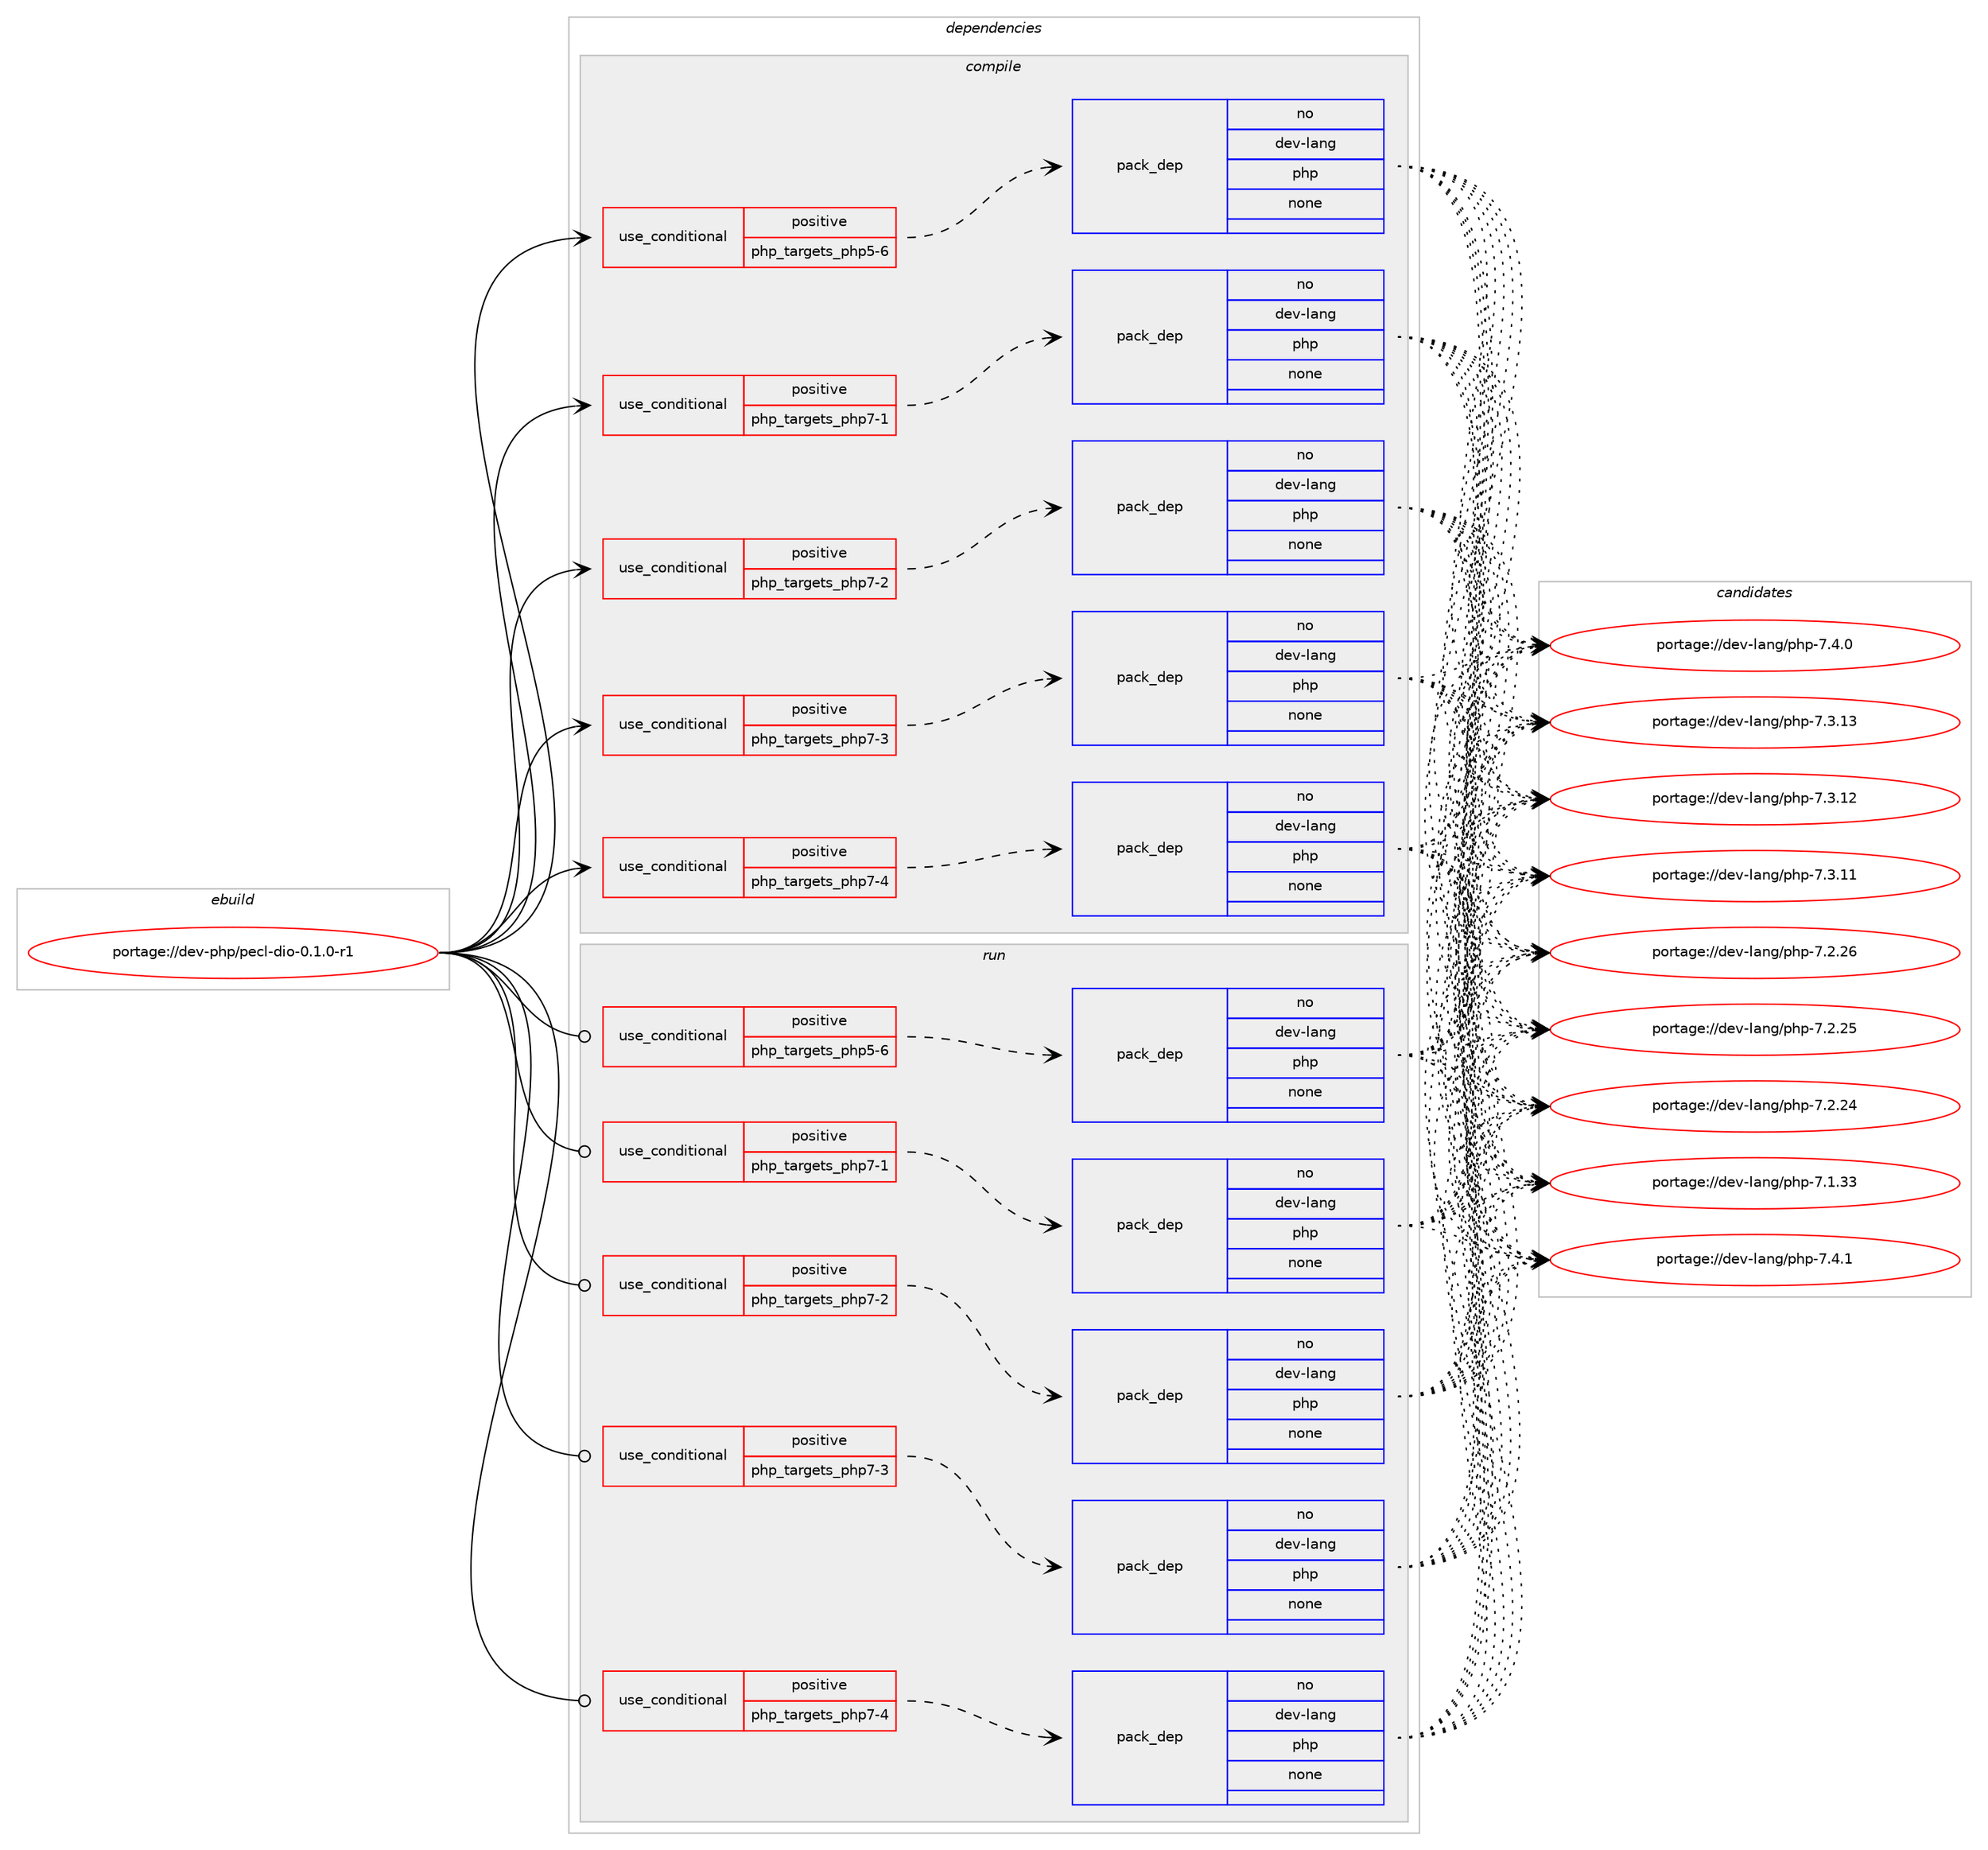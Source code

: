 digraph prolog {

# *************
# Graph options
# *************

newrank=true;
concentrate=true;
compound=true;
graph [rankdir=LR,fontname=Helvetica,fontsize=10,ranksep=1.5];#, ranksep=2.5, nodesep=0.2];
edge  [arrowhead=vee];
node  [fontname=Helvetica,fontsize=10];

# **********
# The ebuild
# **********

subgraph cluster_leftcol {
color=gray;
label=<<i>ebuild</i>>;
id [label="portage://dev-php/pecl-dio-0.1.0-r1", color=red, width=4, href="../dev-php/pecl-dio-0.1.0-r1.svg"];
}

# ****************
# The dependencies
# ****************

subgraph cluster_midcol {
color=gray;
label=<<i>dependencies</i>>;
subgraph cluster_compile {
fillcolor="#eeeeee";
style=filled;
label=<<i>compile</i>>;
subgraph cond120829 {
dependency476878 [label=<<TABLE BORDER="0" CELLBORDER="1" CELLSPACING="0" CELLPADDING="4"><TR><TD ROWSPAN="3" CELLPADDING="10">use_conditional</TD></TR><TR><TD>positive</TD></TR><TR><TD>php_targets_php5-6</TD></TR></TABLE>>, shape=none, color=red];
subgraph pack351007 {
dependency476879 [label=<<TABLE BORDER="0" CELLBORDER="1" CELLSPACING="0" CELLPADDING="4" WIDTH="220"><TR><TD ROWSPAN="6" CELLPADDING="30">pack_dep</TD></TR><TR><TD WIDTH="110">no</TD></TR><TR><TD>dev-lang</TD></TR><TR><TD>php</TD></TR><TR><TD>none</TD></TR><TR><TD></TD></TR></TABLE>>, shape=none, color=blue];
}
dependency476878:e -> dependency476879:w [weight=20,style="dashed",arrowhead="vee"];
}
id:e -> dependency476878:w [weight=20,style="solid",arrowhead="vee"];
subgraph cond120830 {
dependency476880 [label=<<TABLE BORDER="0" CELLBORDER="1" CELLSPACING="0" CELLPADDING="4"><TR><TD ROWSPAN="3" CELLPADDING="10">use_conditional</TD></TR><TR><TD>positive</TD></TR><TR><TD>php_targets_php7-1</TD></TR></TABLE>>, shape=none, color=red];
subgraph pack351008 {
dependency476881 [label=<<TABLE BORDER="0" CELLBORDER="1" CELLSPACING="0" CELLPADDING="4" WIDTH="220"><TR><TD ROWSPAN="6" CELLPADDING="30">pack_dep</TD></TR><TR><TD WIDTH="110">no</TD></TR><TR><TD>dev-lang</TD></TR><TR><TD>php</TD></TR><TR><TD>none</TD></TR><TR><TD></TD></TR></TABLE>>, shape=none, color=blue];
}
dependency476880:e -> dependency476881:w [weight=20,style="dashed",arrowhead="vee"];
}
id:e -> dependency476880:w [weight=20,style="solid",arrowhead="vee"];
subgraph cond120831 {
dependency476882 [label=<<TABLE BORDER="0" CELLBORDER="1" CELLSPACING="0" CELLPADDING="4"><TR><TD ROWSPAN="3" CELLPADDING="10">use_conditional</TD></TR><TR><TD>positive</TD></TR><TR><TD>php_targets_php7-2</TD></TR></TABLE>>, shape=none, color=red];
subgraph pack351009 {
dependency476883 [label=<<TABLE BORDER="0" CELLBORDER="1" CELLSPACING="0" CELLPADDING="4" WIDTH="220"><TR><TD ROWSPAN="6" CELLPADDING="30">pack_dep</TD></TR><TR><TD WIDTH="110">no</TD></TR><TR><TD>dev-lang</TD></TR><TR><TD>php</TD></TR><TR><TD>none</TD></TR><TR><TD></TD></TR></TABLE>>, shape=none, color=blue];
}
dependency476882:e -> dependency476883:w [weight=20,style="dashed",arrowhead="vee"];
}
id:e -> dependency476882:w [weight=20,style="solid",arrowhead="vee"];
subgraph cond120832 {
dependency476884 [label=<<TABLE BORDER="0" CELLBORDER="1" CELLSPACING="0" CELLPADDING="4"><TR><TD ROWSPAN="3" CELLPADDING="10">use_conditional</TD></TR><TR><TD>positive</TD></TR><TR><TD>php_targets_php7-3</TD></TR></TABLE>>, shape=none, color=red];
subgraph pack351010 {
dependency476885 [label=<<TABLE BORDER="0" CELLBORDER="1" CELLSPACING="0" CELLPADDING="4" WIDTH="220"><TR><TD ROWSPAN="6" CELLPADDING="30">pack_dep</TD></TR><TR><TD WIDTH="110">no</TD></TR><TR><TD>dev-lang</TD></TR><TR><TD>php</TD></TR><TR><TD>none</TD></TR><TR><TD></TD></TR></TABLE>>, shape=none, color=blue];
}
dependency476884:e -> dependency476885:w [weight=20,style="dashed",arrowhead="vee"];
}
id:e -> dependency476884:w [weight=20,style="solid",arrowhead="vee"];
subgraph cond120833 {
dependency476886 [label=<<TABLE BORDER="0" CELLBORDER="1" CELLSPACING="0" CELLPADDING="4"><TR><TD ROWSPAN="3" CELLPADDING="10">use_conditional</TD></TR><TR><TD>positive</TD></TR><TR><TD>php_targets_php7-4</TD></TR></TABLE>>, shape=none, color=red];
subgraph pack351011 {
dependency476887 [label=<<TABLE BORDER="0" CELLBORDER="1" CELLSPACING="0" CELLPADDING="4" WIDTH="220"><TR><TD ROWSPAN="6" CELLPADDING="30">pack_dep</TD></TR><TR><TD WIDTH="110">no</TD></TR><TR><TD>dev-lang</TD></TR><TR><TD>php</TD></TR><TR><TD>none</TD></TR><TR><TD></TD></TR></TABLE>>, shape=none, color=blue];
}
dependency476886:e -> dependency476887:w [weight=20,style="dashed",arrowhead="vee"];
}
id:e -> dependency476886:w [weight=20,style="solid",arrowhead="vee"];
}
subgraph cluster_compileandrun {
fillcolor="#eeeeee";
style=filled;
label=<<i>compile and run</i>>;
}
subgraph cluster_run {
fillcolor="#eeeeee";
style=filled;
label=<<i>run</i>>;
subgraph cond120834 {
dependency476888 [label=<<TABLE BORDER="0" CELLBORDER="1" CELLSPACING="0" CELLPADDING="4"><TR><TD ROWSPAN="3" CELLPADDING="10">use_conditional</TD></TR><TR><TD>positive</TD></TR><TR><TD>php_targets_php5-6</TD></TR></TABLE>>, shape=none, color=red];
subgraph pack351012 {
dependency476889 [label=<<TABLE BORDER="0" CELLBORDER="1" CELLSPACING="0" CELLPADDING="4" WIDTH="220"><TR><TD ROWSPAN="6" CELLPADDING="30">pack_dep</TD></TR><TR><TD WIDTH="110">no</TD></TR><TR><TD>dev-lang</TD></TR><TR><TD>php</TD></TR><TR><TD>none</TD></TR><TR><TD></TD></TR></TABLE>>, shape=none, color=blue];
}
dependency476888:e -> dependency476889:w [weight=20,style="dashed",arrowhead="vee"];
}
id:e -> dependency476888:w [weight=20,style="solid",arrowhead="odot"];
subgraph cond120835 {
dependency476890 [label=<<TABLE BORDER="0" CELLBORDER="1" CELLSPACING="0" CELLPADDING="4"><TR><TD ROWSPAN="3" CELLPADDING="10">use_conditional</TD></TR><TR><TD>positive</TD></TR><TR><TD>php_targets_php7-1</TD></TR></TABLE>>, shape=none, color=red];
subgraph pack351013 {
dependency476891 [label=<<TABLE BORDER="0" CELLBORDER="1" CELLSPACING="0" CELLPADDING="4" WIDTH="220"><TR><TD ROWSPAN="6" CELLPADDING="30">pack_dep</TD></TR><TR><TD WIDTH="110">no</TD></TR><TR><TD>dev-lang</TD></TR><TR><TD>php</TD></TR><TR><TD>none</TD></TR><TR><TD></TD></TR></TABLE>>, shape=none, color=blue];
}
dependency476890:e -> dependency476891:w [weight=20,style="dashed",arrowhead="vee"];
}
id:e -> dependency476890:w [weight=20,style="solid",arrowhead="odot"];
subgraph cond120836 {
dependency476892 [label=<<TABLE BORDER="0" CELLBORDER="1" CELLSPACING="0" CELLPADDING="4"><TR><TD ROWSPAN="3" CELLPADDING="10">use_conditional</TD></TR><TR><TD>positive</TD></TR><TR><TD>php_targets_php7-2</TD></TR></TABLE>>, shape=none, color=red];
subgraph pack351014 {
dependency476893 [label=<<TABLE BORDER="0" CELLBORDER="1" CELLSPACING="0" CELLPADDING="4" WIDTH="220"><TR><TD ROWSPAN="6" CELLPADDING="30">pack_dep</TD></TR><TR><TD WIDTH="110">no</TD></TR><TR><TD>dev-lang</TD></TR><TR><TD>php</TD></TR><TR><TD>none</TD></TR><TR><TD></TD></TR></TABLE>>, shape=none, color=blue];
}
dependency476892:e -> dependency476893:w [weight=20,style="dashed",arrowhead="vee"];
}
id:e -> dependency476892:w [weight=20,style="solid",arrowhead="odot"];
subgraph cond120837 {
dependency476894 [label=<<TABLE BORDER="0" CELLBORDER="1" CELLSPACING="0" CELLPADDING="4"><TR><TD ROWSPAN="3" CELLPADDING="10">use_conditional</TD></TR><TR><TD>positive</TD></TR><TR><TD>php_targets_php7-3</TD></TR></TABLE>>, shape=none, color=red];
subgraph pack351015 {
dependency476895 [label=<<TABLE BORDER="0" CELLBORDER="1" CELLSPACING="0" CELLPADDING="4" WIDTH="220"><TR><TD ROWSPAN="6" CELLPADDING="30">pack_dep</TD></TR><TR><TD WIDTH="110">no</TD></TR><TR><TD>dev-lang</TD></TR><TR><TD>php</TD></TR><TR><TD>none</TD></TR><TR><TD></TD></TR></TABLE>>, shape=none, color=blue];
}
dependency476894:e -> dependency476895:w [weight=20,style="dashed",arrowhead="vee"];
}
id:e -> dependency476894:w [weight=20,style="solid",arrowhead="odot"];
subgraph cond120838 {
dependency476896 [label=<<TABLE BORDER="0" CELLBORDER="1" CELLSPACING="0" CELLPADDING="4"><TR><TD ROWSPAN="3" CELLPADDING="10">use_conditional</TD></TR><TR><TD>positive</TD></TR><TR><TD>php_targets_php7-4</TD></TR></TABLE>>, shape=none, color=red];
subgraph pack351016 {
dependency476897 [label=<<TABLE BORDER="0" CELLBORDER="1" CELLSPACING="0" CELLPADDING="4" WIDTH="220"><TR><TD ROWSPAN="6" CELLPADDING="30">pack_dep</TD></TR><TR><TD WIDTH="110">no</TD></TR><TR><TD>dev-lang</TD></TR><TR><TD>php</TD></TR><TR><TD>none</TD></TR><TR><TD></TD></TR></TABLE>>, shape=none, color=blue];
}
dependency476896:e -> dependency476897:w [weight=20,style="dashed",arrowhead="vee"];
}
id:e -> dependency476896:w [weight=20,style="solid",arrowhead="odot"];
}
}

# **************
# The candidates
# **************

subgraph cluster_choices {
rank=same;
color=gray;
label=<<i>candidates</i>>;

subgraph choice351007 {
color=black;
nodesep=1;
choice100101118451089711010347112104112455546524649 [label="portage://dev-lang/php-7.4.1", color=red, width=4,href="../dev-lang/php-7.4.1.svg"];
choice100101118451089711010347112104112455546524648 [label="portage://dev-lang/php-7.4.0", color=red, width=4,href="../dev-lang/php-7.4.0.svg"];
choice10010111845108971101034711210411245554651464951 [label="portage://dev-lang/php-7.3.13", color=red, width=4,href="../dev-lang/php-7.3.13.svg"];
choice10010111845108971101034711210411245554651464950 [label="portage://dev-lang/php-7.3.12", color=red, width=4,href="../dev-lang/php-7.3.12.svg"];
choice10010111845108971101034711210411245554651464949 [label="portage://dev-lang/php-7.3.11", color=red, width=4,href="../dev-lang/php-7.3.11.svg"];
choice10010111845108971101034711210411245554650465054 [label="portage://dev-lang/php-7.2.26", color=red, width=4,href="../dev-lang/php-7.2.26.svg"];
choice10010111845108971101034711210411245554650465053 [label="portage://dev-lang/php-7.2.25", color=red, width=4,href="../dev-lang/php-7.2.25.svg"];
choice10010111845108971101034711210411245554650465052 [label="portage://dev-lang/php-7.2.24", color=red, width=4,href="../dev-lang/php-7.2.24.svg"];
choice10010111845108971101034711210411245554649465151 [label="portage://dev-lang/php-7.1.33", color=red, width=4,href="../dev-lang/php-7.1.33.svg"];
dependency476879:e -> choice100101118451089711010347112104112455546524649:w [style=dotted,weight="100"];
dependency476879:e -> choice100101118451089711010347112104112455546524648:w [style=dotted,weight="100"];
dependency476879:e -> choice10010111845108971101034711210411245554651464951:w [style=dotted,weight="100"];
dependency476879:e -> choice10010111845108971101034711210411245554651464950:w [style=dotted,weight="100"];
dependency476879:e -> choice10010111845108971101034711210411245554651464949:w [style=dotted,weight="100"];
dependency476879:e -> choice10010111845108971101034711210411245554650465054:w [style=dotted,weight="100"];
dependency476879:e -> choice10010111845108971101034711210411245554650465053:w [style=dotted,weight="100"];
dependency476879:e -> choice10010111845108971101034711210411245554650465052:w [style=dotted,weight="100"];
dependency476879:e -> choice10010111845108971101034711210411245554649465151:w [style=dotted,weight="100"];
}
subgraph choice351008 {
color=black;
nodesep=1;
choice100101118451089711010347112104112455546524649 [label="portage://dev-lang/php-7.4.1", color=red, width=4,href="../dev-lang/php-7.4.1.svg"];
choice100101118451089711010347112104112455546524648 [label="portage://dev-lang/php-7.4.0", color=red, width=4,href="../dev-lang/php-7.4.0.svg"];
choice10010111845108971101034711210411245554651464951 [label="portage://dev-lang/php-7.3.13", color=red, width=4,href="../dev-lang/php-7.3.13.svg"];
choice10010111845108971101034711210411245554651464950 [label="portage://dev-lang/php-7.3.12", color=red, width=4,href="../dev-lang/php-7.3.12.svg"];
choice10010111845108971101034711210411245554651464949 [label="portage://dev-lang/php-7.3.11", color=red, width=4,href="../dev-lang/php-7.3.11.svg"];
choice10010111845108971101034711210411245554650465054 [label="portage://dev-lang/php-7.2.26", color=red, width=4,href="../dev-lang/php-7.2.26.svg"];
choice10010111845108971101034711210411245554650465053 [label="portage://dev-lang/php-7.2.25", color=red, width=4,href="../dev-lang/php-7.2.25.svg"];
choice10010111845108971101034711210411245554650465052 [label="portage://dev-lang/php-7.2.24", color=red, width=4,href="../dev-lang/php-7.2.24.svg"];
choice10010111845108971101034711210411245554649465151 [label="portage://dev-lang/php-7.1.33", color=red, width=4,href="../dev-lang/php-7.1.33.svg"];
dependency476881:e -> choice100101118451089711010347112104112455546524649:w [style=dotted,weight="100"];
dependency476881:e -> choice100101118451089711010347112104112455546524648:w [style=dotted,weight="100"];
dependency476881:e -> choice10010111845108971101034711210411245554651464951:w [style=dotted,weight="100"];
dependency476881:e -> choice10010111845108971101034711210411245554651464950:w [style=dotted,weight="100"];
dependency476881:e -> choice10010111845108971101034711210411245554651464949:w [style=dotted,weight="100"];
dependency476881:e -> choice10010111845108971101034711210411245554650465054:w [style=dotted,weight="100"];
dependency476881:e -> choice10010111845108971101034711210411245554650465053:w [style=dotted,weight="100"];
dependency476881:e -> choice10010111845108971101034711210411245554650465052:w [style=dotted,weight="100"];
dependency476881:e -> choice10010111845108971101034711210411245554649465151:w [style=dotted,weight="100"];
}
subgraph choice351009 {
color=black;
nodesep=1;
choice100101118451089711010347112104112455546524649 [label="portage://dev-lang/php-7.4.1", color=red, width=4,href="../dev-lang/php-7.4.1.svg"];
choice100101118451089711010347112104112455546524648 [label="portage://dev-lang/php-7.4.0", color=red, width=4,href="../dev-lang/php-7.4.0.svg"];
choice10010111845108971101034711210411245554651464951 [label="portage://dev-lang/php-7.3.13", color=red, width=4,href="../dev-lang/php-7.3.13.svg"];
choice10010111845108971101034711210411245554651464950 [label="portage://dev-lang/php-7.3.12", color=red, width=4,href="../dev-lang/php-7.3.12.svg"];
choice10010111845108971101034711210411245554651464949 [label="portage://dev-lang/php-7.3.11", color=red, width=4,href="../dev-lang/php-7.3.11.svg"];
choice10010111845108971101034711210411245554650465054 [label="portage://dev-lang/php-7.2.26", color=red, width=4,href="../dev-lang/php-7.2.26.svg"];
choice10010111845108971101034711210411245554650465053 [label="portage://dev-lang/php-7.2.25", color=red, width=4,href="../dev-lang/php-7.2.25.svg"];
choice10010111845108971101034711210411245554650465052 [label="portage://dev-lang/php-7.2.24", color=red, width=4,href="../dev-lang/php-7.2.24.svg"];
choice10010111845108971101034711210411245554649465151 [label="portage://dev-lang/php-7.1.33", color=red, width=4,href="../dev-lang/php-7.1.33.svg"];
dependency476883:e -> choice100101118451089711010347112104112455546524649:w [style=dotted,weight="100"];
dependency476883:e -> choice100101118451089711010347112104112455546524648:w [style=dotted,weight="100"];
dependency476883:e -> choice10010111845108971101034711210411245554651464951:w [style=dotted,weight="100"];
dependency476883:e -> choice10010111845108971101034711210411245554651464950:w [style=dotted,weight="100"];
dependency476883:e -> choice10010111845108971101034711210411245554651464949:w [style=dotted,weight="100"];
dependency476883:e -> choice10010111845108971101034711210411245554650465054:w [style=dotted,weight="100"];
dependency476883:e -> choice10010111845108971101034711210411245554650465053:w [style=dotted,weight="100"];
dependency476883:e -> choice10010111845108971101034711210411245554650465052:w [style=dotted,weight="100"];
dependency476883:e -> choice10010111845108971101034711210411245554649465151:w [style=dotted,weight="100"];
}
subgraph choice351010 {
color=black;
nodesep=1;
choice100101118451089711010347112104112455546524649 [label="portage://dev-lang/php-7.4.1", color=red, width=4,href="../dev-lang/php-7.4.1.svg"];
choice100101118451089711010347112104112455546524648 [label="portage://dev-lang/php-7.4.0", color=red, width=4,href="../dev-lang/php-7.4.0.svg"];
choice10010111845108971101034711210411245554651464951 [label="portage://dev-lang/php-7.3.13", color=red, width=4,href="../dev-lang/php-7.3.13.svg"];
choice10010111845108971101034711210411245554651464950 [label="portage://dev-lang/php-7.3.12", color=red, width=4,href="../dev-lang/php-7.3.12.svg"];
choice10010111845108971101034711210411245554651464949 [label="portage://dev-lang/php-7.3.11", color=red, width=4,href="../dev-lang/php-7.3.11.svg"];
choice10010111845108971101034711210411245554650465054 [label="portage://dev-lang/php-7.2.26", color=red, width=4,href="../dev-lang/php-7.2.26.svg"];
choice10010111845108971101034711210411245554650465053 [label="portage://dev-lang/php-7.2.25", color=red, width=4,href="../dev-lang/php-7.2.25.svg"];
choice10010111845108971101034711210411245554650465052 [label="portage://dev-lang/php-7.2.24", color=red, width=4,href="../dev-lang/php-7.2.24.svg"];
choice10010111845108971101034711210411245554649465151 [label="portage://dev-lang/php-7.1.33", color=red, width=4,href="../dev-lang/php-7.1.33.svg"];
dependency476885:e -> choice100101118451089711010347112104112455546524649:w [style=dotted,weight="100"];
dependency476885:e -> choice100101118451089711010347112104112455546524648:w [style=dotted,weight="100"];
dependency476885:e -> choice10010111845108971101034711210411245554651464951:w [style=dotted,weight="100"];
dependency476885:e -> choice10010111845108971101034711210411245554651464950:w [style=dotted,weight="100"];
dependency476885:e -> choice10010111845108971101034711210411245554651464949:w [style=dotted,weight="100"];
dependency476885:e -> choice10010111845108971101034711210411245554650465054:w [style=dotted,weight="100"];
dependency476885:e -> choice10010111845108971101034711210411245554650465053:w [style=dotted,weight="100"];
dependency476885:e -> choice10010111845108971101034711210411245554650465052:w [style=dotted,weight="100"];
dependency476885:e -> choice10010111845108971101034711210411245554649465151:w [style=dotted,weight="100"];
}
subgraph choice351011 {
color=black;
nodesep=1;
choice100101118451089711010347112104112455546524649 [label="portage://dev-lang/php-7.4.1", color=red, width=4,href="../dev-lang/php-7.4.1.svg"];
choice100101118451089711010347112104112455546524648 [label="portage://dev-lang/php-7.4.0", color=red, width=4,href="../dev-lang/php-7.4.0.svg"];
choice10010111845108971101034711210411245554651464951 [label="portage://dev-lang/php-7.3.13", color=red, width=4,href="../dev-lang/php-7.3.13.svg"];
choice10010111845108971101034711210411245554651464950 [label="portage://dev-lang/php-7.3.12", color=red, width=4,href="../dev-lang/php-7.3.12.svg"];
choice10010111845108971101034711210411245554651464949 [label="portage://dev-lang/php-7.3.11", color=red, width=4,href="../dev-lang/php-7.3.11.svg"];
choice10010111845108971101034711210411245554650465054 [label="portage://dev-lang/php-7.2.26", color=red, width=4,href="../dev-lang/php-7.2.26.svg"];
choice10010111845108971101034711210411245554650465053 [label="portage://dev-lang/php-7.2.25", color=red, width=4,href="../dev-lang/php-7.2.25.svg"];
choice10010111845108971101034711210411245554650465052 [label="portage://dev-lang/php-7.2.24", color=red, width=4,href="../dev-lang/php-7.2.24.svg"];
choice10010111845108971101034711210411245554649465151 [label="portage://dev-lang/php-7.1.33", color=red, width=4,href="../dev-lang/php-7.1.33.svg"];
dependency476887:e -> choice100101118451089711010347112104112455546524649:w [style=dotted,weight="100"];
dependency476887:e -> choice100101118451089711010347112104112455546524648:w [style=dotted,weight="100"];
dependency476887:e -> choice10010111845108971101034711210411245554651464951:w [style=dotted,weight="100"];
dependency476887:e -> choice10010111845108971101034711210411245554651464950:w [style=dotted,weight="100"];
dependency476887:e -> choice10010111845108971101034711210411245554651464949:w [style=dotted,weight="100"];
dependency476887:e -> choice10010111845108971101034711210411245554650465054:w [style=dotted,weight="100"];
dependency476887:e -> choice10010111845108971101034711210411245554650465053:w [style=dotted,weight="100"];
dependency476887:e -> choice10010111845108971101034711210411245554650465052:w [style=dotted,weight="100"];
dependency476887:e -> choice10010111845108971101034711210411245554649465151:w [style=dotted,weight="100"];
}
subgraph choice351012 {
color=black;
nodesep=1;
choice100101118451089711010347112104112455546524649 [label="portage://dev-lang/php-7.4.1", color=red, width=4,href="../dev-lang/php-7.4.1.svg"];
choice100101118451089711010347112104112455546524648 [label="portage://dev-lang/php-7.4.0", color=red, width=4,href="../dev-lang/php-7.4.0.svg"];
choice10010111845108971101034711210411245554651464951 [label="portage://dev-lang/php-7.3.13", color=red, width=4,href="../dev-lang/php-7.3.13.svg"];
choice10010111845108971101034711210411245554651464950 [label="portage://dev-lang/php-7.3.12", color=red, width=4,href="../dev-lang/php-7.3.12.svg"];
choice10010111845108971101034711210411245554651464949 [label="portage://dev-lang/php-7.3.11", color=red, width=4,href="../dev-lang/php-7.3.11.svg"];
choice10010111845108971101034711210411245554650465054 [label="portage://dev-lang/php-7.2.26", color=red, width=4,href="../dev-lang/php-7.2.26.svg"];
choice10010111845108971101034711210411245554650465053 [label="portage://dev-lang/php-7.2.25", color=red, width=4,href="../dev-lang/php-7.2.25.svg"];
choice10010111845108971101034711210411245554650465052 [label="portage://dev-lang/php-7.2.24", color=red, width=4,href="../dev-lang/php-7.2.24.svg"];
choice10010111845108971101034711210411245554649465151 [label="portage://dev-lang/php-7.1.33", color=red, width=4,href="../dev-lang/php-7.1.33.svg"];
dependency476889:e -> choice100101118451089711010347112104112455546524649:w [style=dotted,weight="100"];
dependency476889:e -> choice100101118451089711010347112104112455546524648:w [style=dotted,weight="100"];
dependency476889:e -> choice10010111845108971101034711210411245554651464951:w [style=dotted,weight="100"];
dependency476889:e -> choice10010111845108971101034711210411245554651464950:w [style=dotted,weight="100"];
dependency476889:e -> choice10010111845108971101034711210411245554651464949:w [style=dotted,weight="100"];
dependency476889:e -> choice10010111845108971101034711210411245554650465054:w [style=dotted,weight="100"];
dependency476889:e -> choice10010111845108971101034711210411245554650465053:w [style=dotted,weight="100"];
dependency476889:e -> choice10010111845108971101034711210411245554650465052:w [style=dotted,weight="100"];
dependency476889:e -> choice10010111845108971101034711210411245554649465151:w [style=dotted,weight="100"];
}
subgraph choice351013 {
color=black;
nodesep=1;
choice100101118451089711010347112104112455546524649 [label="portage://dev-lang/php-7.4.1", color=red, width=4,href="../dev-lang/php-7.4.1.svg"];
choice100101118451089711010347112104112455546524648 [label="portage://dev-lang/php-7.4.0", color=red, width=4,href="../dev-lang/php-7.4.0.svg"];
choice10010111845108971101034711210411245554651464951 [label="portage://dev-lang/php-7.3.13", color=red, width=4,href="../dev-lang/php-7.3.13.svg"];
choice10010111845108971101034711210411245554651464950 [label="portage://dev-lang/php-7.3.12", color=red, width=4,href="../dev-lang/php-7.3.12.svg"];
choice10010111845108971101034711210411245554651464949 [label="portage://dev-lang/php-7.3.11", color=red, width=4,href="../dev-lang/php-7.3.11.svg"];
choice10010111845108971101034711210411245554650465054 [label="portage://dev-lang/php-7.2.26", color=red, width=4,href="../dev-lang/php-7.2.26.svg"];
choice10010111845108971101034711210411245554650465053 [label="portage://dev-lang/php-7.2.25", color=red, width=4,href="../dev-lang/php-7.2.25.svg"];
choice10010111845108971101034711210411245554650465052 [label="portage://dev-lang/php-7.2.24", color=red, width=4,href="../dev-lang/php-7.2.24.svg"];
choice10010111845108971101034711210411245554649465151 [label="portage://dev-lang/php-7.1.33", color=red, width=4,href="../dev-lang/php-7.1.33.svg"];
dependency476891:e -> choice100101118451089711010347112104112455546524649:w [style=dotted,weight="100"];
dependency476891:e -> choice100101118451089711010347112104112455546524648:w [style=dotted,weight="100"];
dependency476891:e -> choice10010111845108971101034711210411245554651464951:w [style=dotted,weight="100"];
dependency476891:e -> choice10010111845108971101034711210411245554651464950:w [style=dotted,weight="100"];
dependency476891:e -> choice10010111845108971101034711210411245554651464949:w [style=dotted,weight="100"];
dependency476891:e -> choice10010111845108971101034711210411245554650465054:w [style=dotted,weight="100"];
dependency476891:e -> choice10010111845108971101034711210411245554650465053:w [style=dotted,weight="100"];
dependency476891:e -> choice10010111845108971101034711210411245554650465052:w [style=dotted,weight="100"];
dependency476891:e -> choice10010111845108971101034711210411245554649465151:w [style=dotted,weight="100"];
}
subgraph choice351014 {
color=black;
nodesep=1;
choice100101118451089711010347112104112455546524649 [label="portage://dev-lang/php-7.4.1", color=red, width=4,href="../dev-lang/php-7.4.1.svg"];
choice100101118451089711010347112104112455546524648 [label="portage://dev-lang/php-7.4.0", color=red, width=4,href="../dev-lang/php-7.4.0.svg"];
choice10010111845108971101034711210411245554651464951 [label="portage://dev-lang/php-7.3.13", color=red, width=4,href="../dev-lang/php-7.3.13.svg"];
choice10010111845108971101034711210411245554651464950 [label="portage://dev-lang/php-7.3.12", color=red, width=4,href="../dev-lang/php-7.3.12.svg"];
choice10010111845108971101034711210411245554651464949 [label="portage://dev-lang/php-7.3.11", color=red, width=4,href="../dev-lang/php-7.3.11.svg"];
choice10010111845108971101034711210411245554650465054 [label="portage://dev-lang/php-7.2.26", color=red, width=4,href="../dev-lang/php-7.2.26.svg"];
choice10010111845108971101034711210411245554650465053 [label="portage://dev-lang/php-7.2.25", color=red, width=4,href="../dev-lang/php-7.2.25.svg"];
choice10010111845108971101034711210411245554650465052 [label="portage://dev-lang/php-7.2.24", color=red, width=4,href="../dev-lang/php-7.2.24.svg"];
choice10010111845108971101034711210411245554649465151 [label="portage://dev-lang/php-7.1.33", color=red, width=4,href="../dev-lang/php-7.1.33.svg"];
dependency476893:e -> choice100101118451089711010347112104112455546524649:w [style=dotted,weight="100"];
dependency476893:e -> choice100101118451089711010347112104112455546524648:w [style=dotted,weight="100"];
dependency476893:e -> choice10010111845108971101034711210411245554651464951:w [style=dotted,weight="100"];
dependency476893:e -> choice10010111845108971101034711210411245554651464950:w [style=dotted,weight="100"];
dependency476893:e -> choice10010111845108971101034711210411245554651464949:w [style=dotted,weight="100"];
dependency476893:e -> choice10010111845108971101034711210411245554650465054:w [style=dotted,weight="100"];
dependency476893:e -> choice10010111845108971101034711210411245554650465053:w [style=dotted,weight="100"];
dependency476893:e -> choice10010111845108971101034711210411245554650465052:w [style=dotted,weight="100"];
dependency476893:e -> choice10010111845108971101034711210411245554649465151:w [style=dotted,weight="100"];
}
subgraph choice351015 {
color=black;
nodesep=1;
choice100101118451089711010347112104112455546524649 [label="portage://dev-lang/php-7.4.1", color=red, width=4,href="../dev-lang/php-7.4.1.svg"];
choice100101118451089711010347112104112455546524648 [label="portage://dev-lang/php-7.4.0", color=red, width=4,href="../dev-lang/php-7.4.0.svg"];
choice10010111845108971101034711210411245554651464951 [label="portage://dev-lang/php-7.3.13", color=red, width=4,href="../dev-lang/php-7.3.13.svg"];
choice10010111845108971101034711210411245554651464950 [label="portage://dev-lang/php-7.3.12", color=red, width=4,href="../dev-lang/php-7.3.12.svg"];
choice10010111845108971101034711210411245554651464949 [label="portage://dev-lang/php-7.3.11", color=red, width=4,href="../dev-lang/php-7.3.11.svg"];
choice10010111845108971101034711210411245554650465054 [label="portage://dev-lang/php-7.2.26", color=red, width=4,href="../dev-lang/php-7.2.26.svg"];
choice10010111845108971101034711210411245554650465053 [label="portage://dev-lang/php-7.2.25", color=red, width=4,href="../dev-lang/php-7.2.25.svg"];
choice10010111845108971101034711210411245554650465052 [label="portage://dev-lang/php-7.2.24", color=red, width=4,href="../dev-lang/php-7.2.24.svg"];
choice10010111845108971101034711210411245554649465151 [label="portage://dev-lang/php-7.1.33", color=red, width=4,href="../dev-lang/php-7.1.33.svg"];
dependency476895:e -> choice100101118451089711010347112104112455546524649:w [style=dotted,weight="100"];
dependency476895:e -> choice100101118451089711010347112104112455546524648:w [style=dotted,weight="100"];
dependency476895:e -> choice10010111845108971101034711210411245554651464951:w [style=dotted,weight="100"];
dependency476895:e -> choice10010111845108971101034711210411245554651464950:w [style=dotted,weight="100"];
dependency476895:e -> choice10010111845108971101034711210411245554651464949:w [style=dotted,weight="100"];
dependency476895:e -> choice10010111845108971101034711210411245554650465054:w [style=dotted,weight="100"];
dependency476895:e -> choice10010111845108971101034711210411245554650465053:w [style=dotted,weight="100"];
dependency476895:e -> choice10010111845108971101034711210411245554650465052:w [style=dotted,weight="100"];
dependency476895:e -> choice10010111845108971101034711210411245554649465151:w [style=dotted,weight="100"];
}
subgraph choice351016 {
color=black;
nodesep=1;
choice100101118451089711010347112104112455546524649 [label="portage://dev-lang/php-7.4.1", color=red, width=4,href="../dev-lang/php-7.4.1.svg"];
choice100101118451089711010347112104112455546524648 [label="portage://dev-lang/php-7.4.0", color=red, width=4,href="../dev-lang/php-7.4.0.svg"];
choice10010111845108971101034711210411245554651464951 [label="portage://dev-lang/php-7.3.13", color=red, width=4,href="../dev-lang/php-7.3.13.svg"];
choice10010111845108971101034711210411245554651464950 [label="portage://dev-lang/php-7.3.12", color=red, width=4,href="../dev-lang/php-7.3.12.svg"];
choice10010111845108971101034711210411245554651464949 [label="portage://dev-lang/php-7.3.11", color=red, width=4,href="../dev-lang/php-7.3.11.svg"];
choice10010111845108971101034711210411245554650465054 [label="portage://dev-lang/php-7.2.26", color=red, width=4,href="../dev-lang/php-7.2.26.svg"];
choice10010111845108971101034711210411245554650465053 [label="portage://dev-lang/php-7.2.25", color=red, width=4,href="../dev-lang/php-7.2.25.svg"];
choice10010111845108971101034711210411245554650465052 [label="portage://dev-lang/php-7.2.24", color=red, width=4,href="../dev-lang/php-7.2.24.svg"];
choice10010111845108971101034711210411245554649465151 [label="portage://dev-lang/php-7.1.33", color=red, width=4,href="../dev-lang/php-7.1.33.svg"];
dependency476897:e -> choice100101118451089711010347112104112455546524649:w [style=dotted,weight="100"];
dependency476897:e -> choice100101118451089711010347112104112455546524648:w [style=dotted,weight="100"];
dependency476897:e -> choice10010111845108971101034711210411245554651464951:w [style=dotted,weight="100"];
dependency476897:e -> choice10010111845108971101034711210411245554651464950:w [style=dotted,weight="100"];
dependency476897:e -> choice10010111845108971101034711210411245554651464949:w [style=dotted,weight="100"];
dependency476897:e -> choice10010111845108971101034711210411245554650465054:w [style=dotted,weight="100"];
dependency476897:e -> choice10010111845108971101034711210411245554650465053:w [style=dotted,weight="100"];
dependency476897:e -> choice10010111845108971101034711210411245554650465052:w [style=dotted,weight="100"];
dependency476897:e -> choice10010111845108971101034711210411245554649465151:w [style=dotted,weight="100"];
}
}

}
